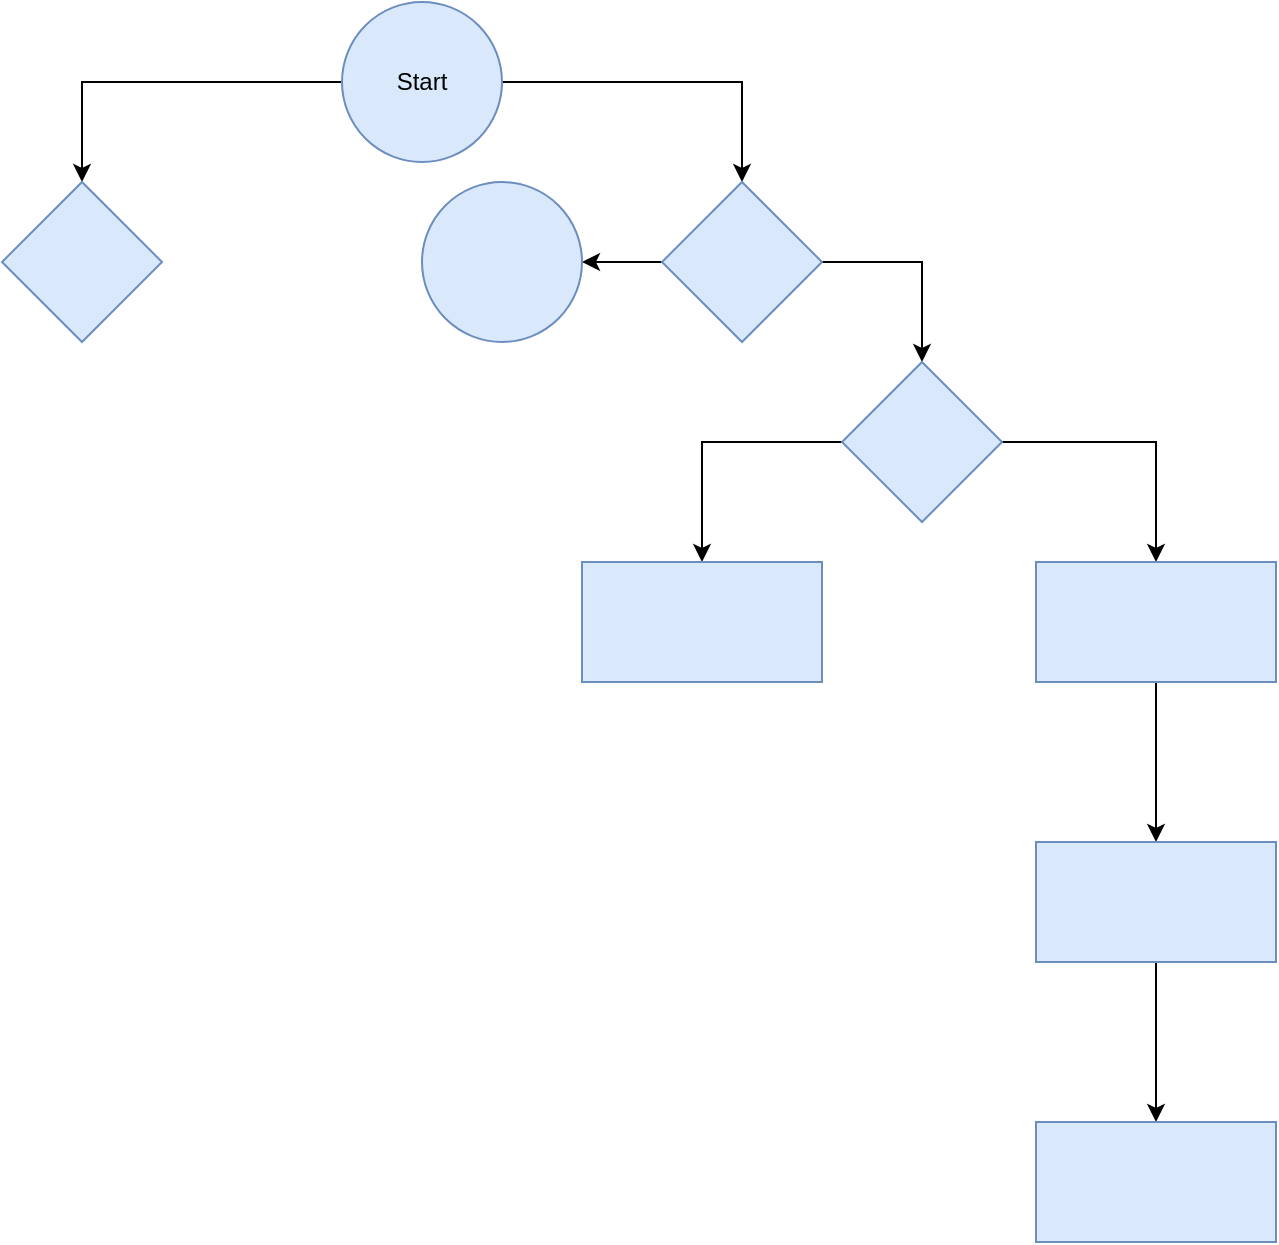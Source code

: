 <mxfile version="24.4.4" type="github">
  <diagram name="Сторінка-1" id="I66CP8ndcTy6_4_5-g2l">
    <mxGraphModel dx="1386" dy="785" grid="1" gridSize="10" guides="1" tooltips="1" connect="1" arrows="1" fold="1" page="1" pageScale="1" pageWidth="827" pageHeight="1169" math="0" shadow="0">
      <root>
        <mxCell id="0" />
        <mxCell id="1" parent="0" />
        <mxCell id="hiTkk5LqFYm6s-qgqpzz-3" value="" style="edgeStyle=orthogonalEdgeStyle;rounded=0;orthogonalLoop=1;jettySize=auto;html=1;" edge="1" parent="1" source="hiTkk5LqFYm6s-qgqpzz-1" target="hiTkk5LqFYm6s-qgqpzz-2">
          <mxGeometry relative="1" as="geometry" />
        </mxCell>
        <mxCell id="hiTkk5LqFYm6s-qgqpzz-5" value="" style="edgeStyle=orthogonalEdgeStyle;rounded=0;orthogonalLoop=1;jettySize=auto;html=1;" edge="1" parent="1" source="hiTkk5LqFYm6s-qgqpzz-1" target="hiTkk5LqFYm6s-qgqpzz-4">
          <mxGeometry relative="1" as="geometry" />
        </mxCell>
        <mxCell id="hiTkk5LqFYm6s-qgqpzz-1" value="Start" style="ellipse;whiteSpace=wrap;html=1;aspect=fixed;fillColor=#dae8fc;strokeColor=#6c8ebf;" vertex="1" parent="1">
          <mxGeometry x="360" width="80" height="80" as="geometry" />
        </mxCell>
        <mxCell id="hiTkk5LqFYm6s-qgqpzz-7" value="" style="edgeStyle=orthogonalEdgeStyle;rounded=0;orthogonalLoop=1;jettySize=auto;html=1;" edge="1" parent="1" source="hiTkk5LqFYm6s-qgqpzz-2" target="hiTkk5LqFYm6s-qgqpzz-6">
          <mxGeometry relative="1" as="geometry" />
        </mxCell>
        <mxCell id="hiTkk5LqFYm6s-qgqpzz-9" value="" style="edgeStyle=orthogonalEdgeStyle;rounded=0;orthogonalLoop=1;jettySize=auto;html=1;" edge="1" parent="1" source="hiTkk5LqFYm6s-qgqpzz-2" target="hiTkk5LqFYm6s-qgqpzz-8">
          <mxGeometry relative="1" as="geometry" />
        </mxCell>
        <mxCell id="hiTkk5LqFYm6s-qgqpzz-2" value="" style="rhombus;whiteSpace=wrap;html=1;fillColor=#dae8fc;strokeColor=#6c8ebf;" vertex="1" parent="1">
          <mxGeometry x="520" y="90" width="80" height="80" as="geometry" />
        </mxCell>
        <mxCell id="hiTkk5LqFYm6s-qgqpzz-4" value="" style="rhombus;whiteSpace=wrap;html=1;fillColor=#dae8fc;strokeColor=#6c8ebf;" vertex="1" parent="1">
          <mxGeometry x="190" y="90" width="80" height="80" as="geometry" />
        </mxCell>
        <mxCell id="hiTkk5LqFYm6s-qgqpzz-6" value="" style="ellipse;whiteSpace=wrap;html=1;fillColor=#dae8fc;strokeColor=#6c8ebf;" vertex="1" parent="1">
          <mxGeometry x="400" y="90" width="80" height="80" as="geometry" />
        </mxCell>
        <mxCell id="hiTkk5LqFYm6s-qgqpzz-11" value="" style="edgeStyle=orthogonalEdgeStyle;rounded=0;orthogonalLoop=1;jettySize=auto;html=1;" edge="1" parent="1" source="hiTkk5LqFYm6s-qgqpzz-8" target="hiTkk5LqFYm6s-qgqpzz-10">
          <mxGeometry relative="1" as="geometry" />
        </mxCell>
        <mxCell id="hiTkk5LqFYm6s-qgqpzz-13" value="" style="edgeStyle=orthogonalEdgeStyle;rounded=0;orthogonalLoop=1;jettySize=auto;html=1;" edge="1" parent="1" source="hiTkk5LqFYm6s-qgqpzz-8" target="hiTkk5LqFYm6s-qgqpzz-12">
          <mxGeometry relative="1" as="geometry" />
        </mxCell>
        <mxCell id="hiTkk5LqFYm6s-qgqpzz-8" value="" style="rhombus;whiteSpace=wrap;html=1;fillColor=#dae8fc;strokeColor=#6c8ebf;" vertex="1" parent="1">
          <mxGeometry x="610" y="180" width="80" height="80" as="geometry" />
        </mxCell>
        <mxCell id="hiTkk5LqFYm6s-qgqpzz-10" value="" style="whiteSpace=wrap;html=1;fillColor=#dae8fc;strokeColor=#6c8ebf;" vertex="1" parent="1">
          <mxGeometry x="480" y="280" width="120" height="60" as="geometry" />
        </mxCell>
        <mxCell id="hiTkk5LqFYm6s-qgqpzz-15" value="" style="edgeStyle=orthogonalEdgeStyle;rounded=0;orthogonalLoop=1;jettySize=auto;html=1;" edge="1" parent="1" source="hiTkk5LqFYm6s-qgqpzz-12" target="hiTkk5LqFYm6s-qgqpzz-14">
          <mxGeometry relative="1" as="geometry" />
        </mxCell>
        <mxCell id="hiTkk5LqFYm6s-qgqpzz-12" value="" style="whiteSpace=wrap;html=1;fillColor=#dae8fc;strokeColor=#6c8ebf;" vertex="1" parent="1">
          <mxGeometry x="707" y="280" width="120" height="60" as="geometry" />
        </mxCell>
        <mxCell id="hiTkk5LqFYm6s-qgqpzz-17" value="" style="edgeStyle=orthogonalEdgeStyle;rounded=0;orthogonalLoop=1;jettySize=auto;html=1;" edge="1" parent="1" source="hiTkk5LqFYm6s-qgqpzz-14" target="hiTkk5LqFYm6s-qgqpzz-16">
          <mxGeometry relative="1" as="geometry" />
        </mxCell>
        <mxCell id="hiTkk5LqFYm6s-qgqpzz-14" value="" style="whiteSpace=wrap;html=1;fillColor=#dae8fc;strokeColor=#6c8ebf;" vertex="1" parent="1">
          <mxGeometry x="707" y="420" width="120" height="60" as="geometry" />
        </mxCell>
        <mxCell id="hiTkk5LqFYm6s-qgqpzz-16" value="" style="whiteSpace=wrap;html=1;fillColor=#dae8fc;strokeColor=#6c8ebf;" vertex="1" parent="1">
          <mxGeometry x="707" y="560" width="120" height="60" as="geometry" />
        </mxCell>
      </root>
    </mxGraphModel>
  </diagram>
</mxfile>
